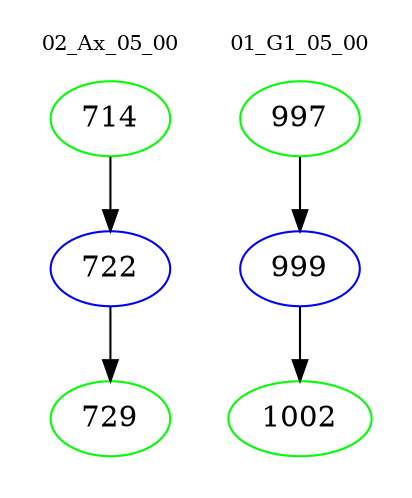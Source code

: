 digraph{
subgraph cluster_0 {
color = white
label = "02_Ax_05_00";
fontsize=10;
T0_714 [label="714", color="green"]
T0_714 -> T0_722 [color="black"]
T0_722 [label="722", color="blue"]
T0_722 -> T0_729 [color="black"]
T0_729 [label="729", color="green"]
}
subgraph cluster_1 {
color = white
label = "01_G1_05_00";
fontsize=10;
T1_997 [label="997", color="green"]
T1_997 -> T1_999 [color="black"]
T1_999 [label="999", color="blue"]
T1_999 -> T1_1002 [color="black"]
T1_1002 [label="1002", color="green"]
}
}

